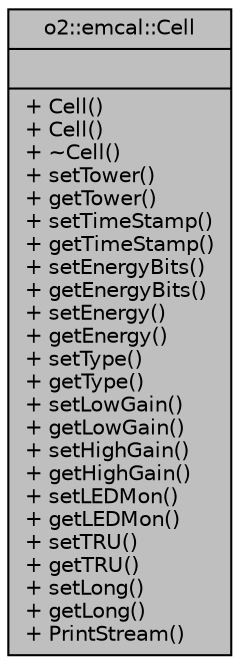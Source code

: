 digraph "o2::emcal::Cell"
{
 // INTERACTIVE_SVG=YES
  bgcolor="transparent";
  edge [fontname="Helvetica",fontsize="10",labelfontname="Helvetica",labelfontsize="10"];
  node [fontname="Helvetica",fontsize="10",shape=record];
  Node1 [label="{o2::emcal::Cell\n||+ Cell()\l+ Cell()\l+ ~Cell()\l+ setTower()\l+ getTower()\l+ setTimeStamp()\l+ getTimeStamp()\l+ setEnergyBits()\l+ getEnergyBits()\l+ setEnergy()\l+ getEnergy()\l+ setType()\l+ getType()\l+ setLowGain()\l+ getLowGain()\l+ setHighGain()\l+ getHighGain()\l+ setLEDMon()\l+ getLEDMon()\l+ setTRU()\l+ getTRU()\l+ setLong()\l+ getLong()\l+ PrintStream()\l}",height=0.2,width=0.4,color="black", fillcolor="grey75", style="filled", fontcolor="black"];
}
